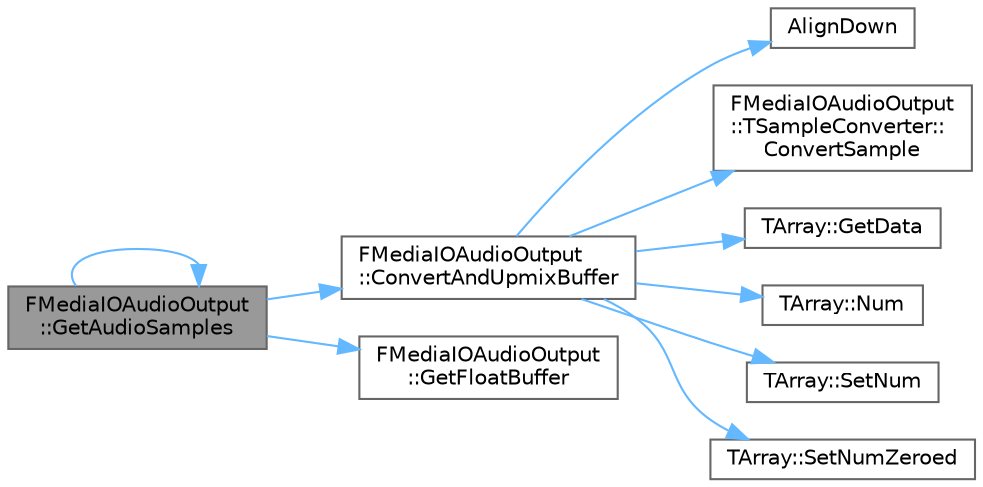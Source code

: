 digraph "FMediaIOAudioOutput::GetAudioSamples"
{
 // INTERACTIVE_SVG=YES
 // LATEX_PDF_SIZE
  bgcolor="transparent";
  edge [fontname=Helvetica,fontsize=10,labelfontname=Helvetica,labelfontsize=10];
  node [fontname=Helvetica,fontsize=10,shape=box,height=0.2,width=0.4];
  rankdir="LR";
  Node1 [id="Node000001",label="FMediaIOAudioOutput\l::GetAudioSamples",height=0.2,width=0.4,color="gray40", fillcolor="grey60", style="filled", fontcolor="black",tooltip="Get the audio sample that were accumulated."];
  Node1 -> Node2 [id="edge1_Node000001_Node000002",color="steelblue1",style="solid",tooltip=" "];
  Node2 [id="Node000002",label="FMediaIOAudioOutput\l::ConvertAndUpmixBuffer",height=0.2,width=0.4,color="grey40", fillcolor="white", style="filled",URL="$d3/d9e/classFMediaIOAudioOutput.html#a95bdc3cacbb455177bd00af5b03cd6e5",tooltip=" "];
  Node2 -> Node3 [id="edge2_Node000002_Node000003",color="steelblue1",style="solid",tooltip=" "];
  Node3 [id="Node000003",label="AlignDown",height=0.2,width=0.4,color="grey40", fillcolor="white", style="filled",URL="$dd/d32/AlignmentTemplates_8h.html#a6a06056cf58d19b1bf264961a3a8ce1d",tooltip="Aligns a value to the nearest lower multiple of 'Alignment', which must be a power of two."];
  Node2 -> Node4 [id="edge3_Node000002_Node000004",color="steelblue1",style="solid",tooltip=" "];
  Node4 [id="Node000004",label="FMediaIOAudioOutput\l::TSampleConverter::\lConvertSample",height=0.2,width=0.4,color="grey40", fillcolor="white", style="filled",URL="$d9/d87/structFMediaIOAudioOutput_1_1TSampleConverter.html#aa105d0fe3ac7370a9bdda5af227d2d95",tooltip=" "];
  Node2 -> Node5 [id="edge4_Node000002_Node000005",color="steelblue1",style="solid",tooltip=" "];
  Node5 [id="Node000005",label="TArray::GetData",height=0.2,width=0.4,color="grey40", fillcolor="white", style="filled",URL="$d4/d52/classTArray.html#a5b7af561ae2c8731aca5c33c736fb4f2",tooltip="Helper function for returning a typed pointer to the first array entry."];
  Node2 -> Node6 [id="edge5_Node000002_Node000006",color="steelblue1",style="solid",tooltip=" "];
  Node6 [id="Node000006",label="TArray::Num",height=0.2,width=0.4,color="grey40", fillcolor="white", style="filled",URL="$d4/d52/classTArray.html#adcbf9ca48677a9c0c3830cd862dd40d8",tooltip="Returns number of elements in array."];
  Node2 -> Node7 [id="edge6_Node000002_Node000007",color="steelblue1",style="solid",tooltip=" "];
  Node7 [id="Node000007",label="TArray::SetNum",height=0.2,width=0.4,color="grey40", fillcolor="white", style="filled",URL="$d4/d52/classTArray.html#a38b903bce3a5367f41d2268ee6a58d0a",tooltip="Resizes array to given number of elements."];
  Node2 -> Node8 [id="edge7_Node000002_Node000008",color="steelblue1",style="solid",tooltip=" "];
  Node8 [id="Node000008",label="TArray::SetNumZeroed",height=0.2,width=0.4,color="grey40", fillcolor="white", style="filled",URL="$d4/d52/classTArray.html#aa8b0ab747139cf02306b55e5f64caf47",tooltip="Resizes array to given number of elements, optionally shrinking it."];
  Node1 -> Node1 [id="edge8_Node000001_Node000001",color="steelblue1",style="solid",tooltip=" "];
  Node1 -> Node9 [id="edge9_Node000001_Node000009",color="steelblue1",style="solid",tooltip=" "];
  Node9 [id="Node000009",label="FMediaIOAudioOutput\l::GetFloatBuffer",height=0.2,width=0.4,color="grey40", fillcolor="white", style="filled",URL="$d3/d9e/classFMediaIOAudioOutput.html#a2f7065c026f1b2563adcc9702c5f852c",tooltip=" "];
}
